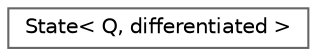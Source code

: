 digraph "Graphical Class Hierarchy"
{
 // INTERACTIVE_SVG=YES
 // LATEX_PDF_SIZE
  bgcolor="transparent";
  edge [fontname=Helvetica,fontsize=10,labelfontname=Helvetica,labelfontsize=10];
  node [fontname=Helvetica,fontsize=10,shape=box,height=0.2,width=0.4];
  rankdir="LR";
  Node0 [id="Node000000",label="State\< Q, differentiated \>",height=0.2,width=0.4,color="grey40", fillcolor="white", style="filled",URL="$d7/d97/classState.html",tooltip=" "];
}

